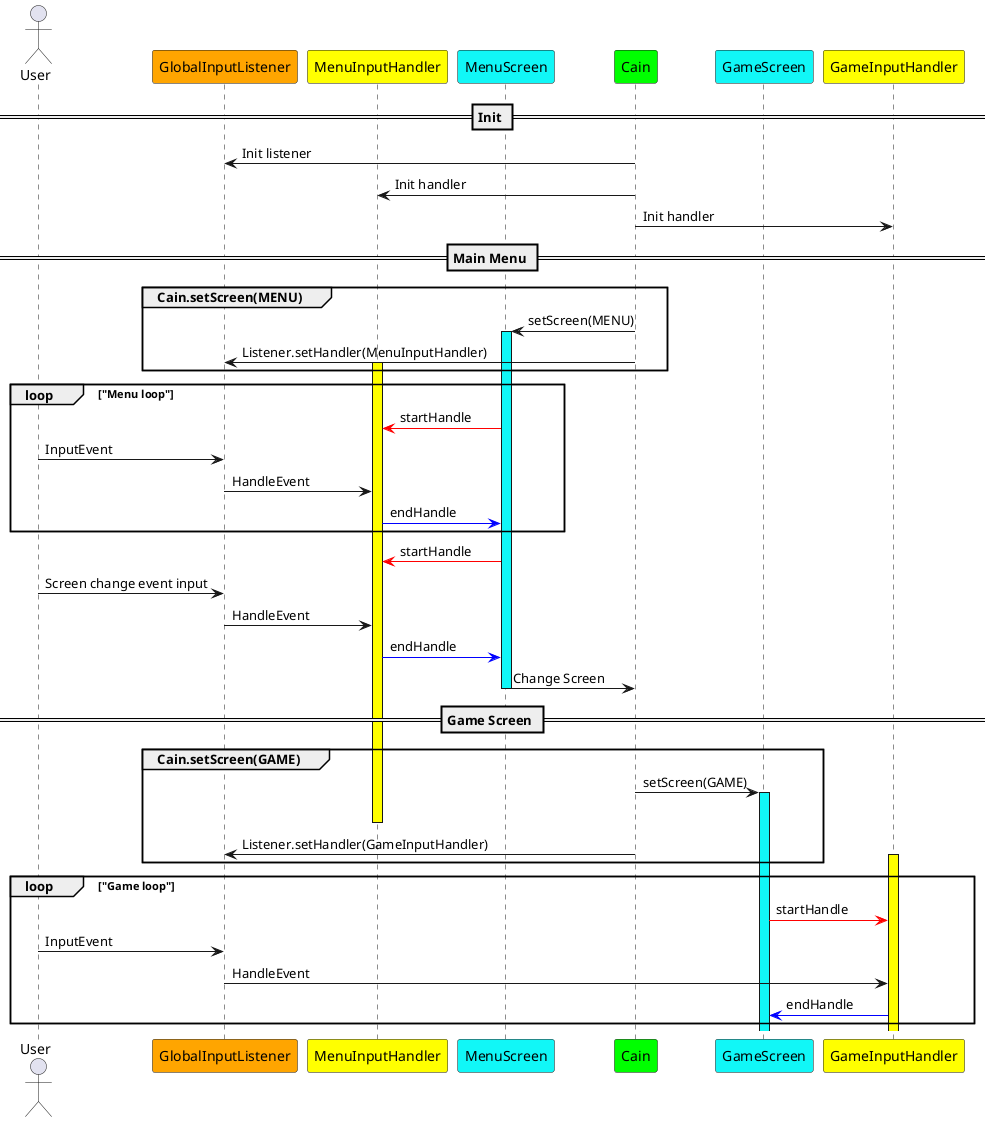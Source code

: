 @startuml
actor User
participant GlobalInputListener as Listener #orange
participant MenuInputHandler #yellow
participant MenuScreen #11f7f7
participant Cain #00FF00
participant GameScreen #11f7f7
participant GameInputHandler #yellow
== Init ==
Cain -> Listener: Init listener
Cain -> MenuInputHandler: Init handler
Cain -> GameInputHandler: Init handler
== Main Menu ==
group Cain.setScreen(MENU)
    Cain -> MenuScreen: setScreen(MENU)
    activate MenuScreen #11f7f7
    Cain -> Listener: Listener.setHandler(MenuInputHandler)
    activate MenuInputHandler #yellow
end
loop "Menu loop"
    MenuScreen -[#red]> MenuInputHandler: startHandle
    User -> Listener: InputEvent
    Listener -> MenuInputHandler: HandleEvent
    MenuInputHandler -[#blue]> MenuScreen: endHandle
end loop
MenuScreen -[#red]> MenuInputHandler: startHandle
User -> Listener: Screen change event input
Listener -> MenuInputHandler: HandleEvent 
MenuInputHandler -[#blue]> MenuScreen: endHandle 
MenuScreen -> Cain: Change Screen
== Game Screen ==
group Cain.setScreen(GAME)
    deactivate MenuScreen
    Cain -> GameScreen: setScreen(GAME)
    activate GameScreen #11f7f7
    deactivate MenuInputHandler
    Cain -> Listener: Listener.setHandler(GameInputHandler)
    activate GameInputHandler #yellow
end
loop "Game loop"
    GameScreen -[#red]> GameInputHandler: startHandle
    User -> Listener: InputEvent
    Listener -> GameInputHandler: HandleEvent
    GameInputHandler -[#blue]> GameScreen: endHandle
end loop
@enduml


